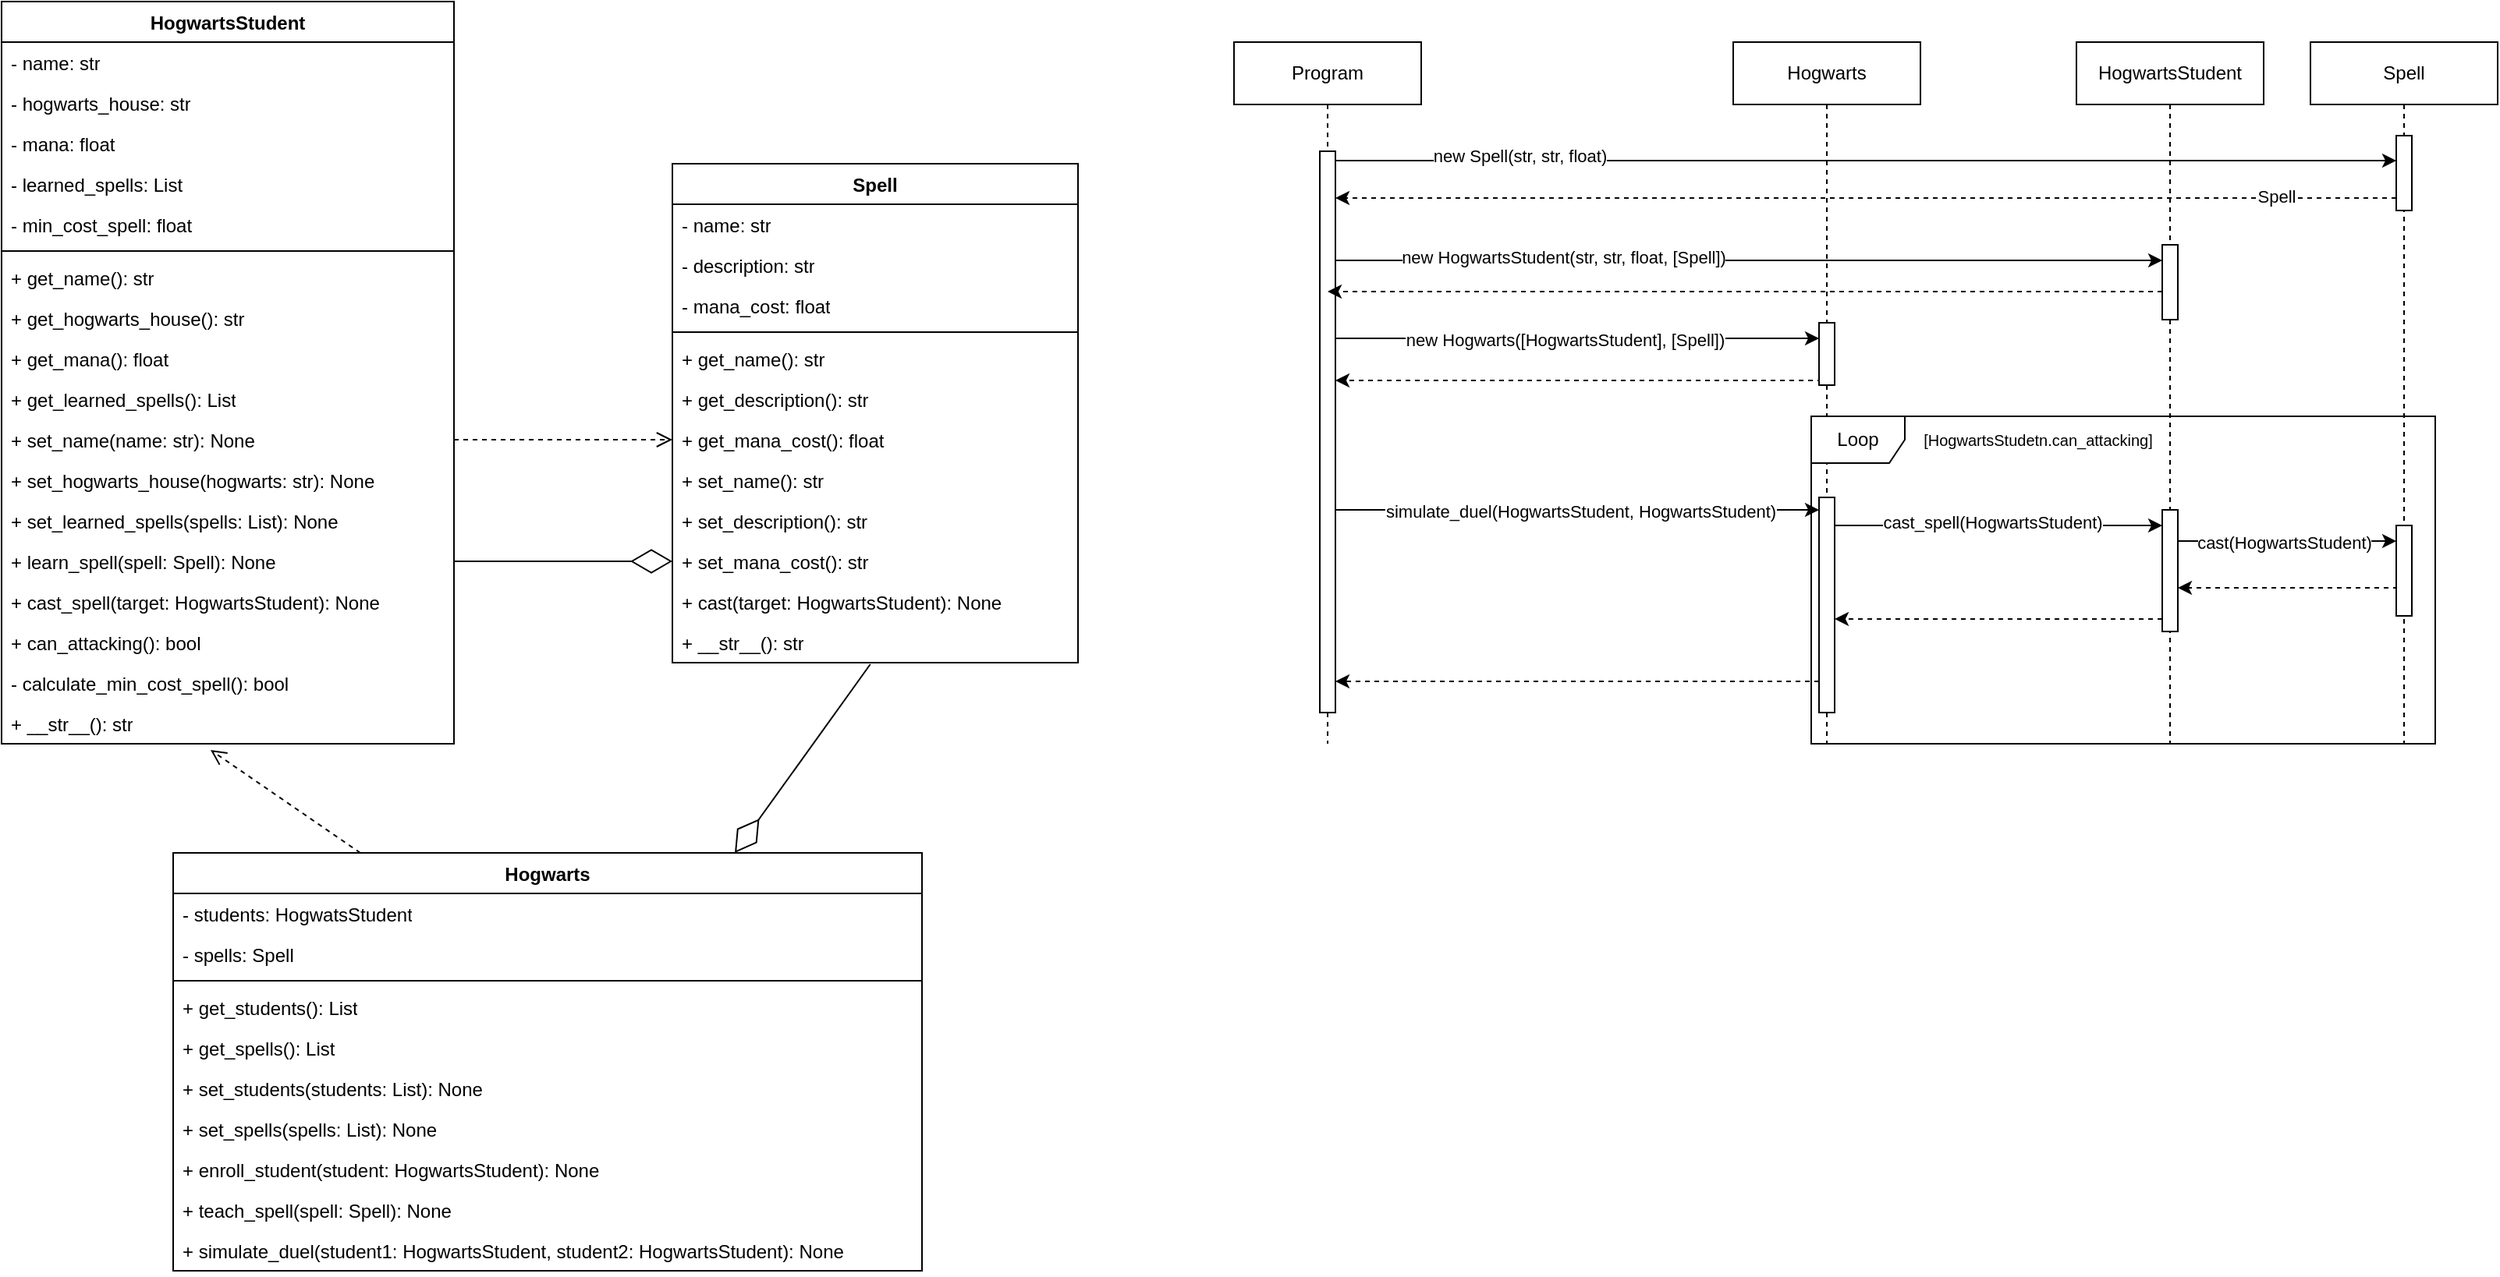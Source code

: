 <mxfile version="24.4.8" type="device">
  <diagram id="C5RBs43oDa-KdzZeNtuy" name="Page-1">
    <mxGraphModel dx="645" dy="689" grid="1" gridSize="10" guides="1" tooltips="1" connect="1" arrows="1" fold="1" page="1" pageScale="1" pageWidth="827" pageHeight="1169" math="0" shadow="0">
      <root>
        <mxCell id="WIyWlLk6GJQsqaUBKTNV-0" />
        <mxCell id="WIyWlLk6GJQsqaUBKTNV-1" parent="WIyWlLk6GJQsqaUBKTNV-0" />
        <mxCell id="NrNgkpMDVIVtLAmpbGIn-0" value="HogwartsStudent" style="swimlane;fontStyle=1;align=center;verticalAlign=top;childLayout=stackLayout;horizontal=1;startSize=26;horizontalStack=0;resizeParent=1;resizeParentMax=0;resizeLast=0;collapsible=1;marginBottom=0;whiteSpace=wrap;html=1;" parent="WIyWlLk6GJQsqaUBKTNV-1" vertex="1">
          <mxGeometry x="50" y="174" width="290" height="476" as="geometry" />
        </mxCell>
        <mxCell id="NrNgkpMDVIVtLAmpbGIn-1" value="- name: str" style="text;strokeColor=none;fillColor=none;align=left;verticalAlign=top;spacingLeft=4;spacingRight=4;overflow=hidden;rotatable=0;points=[[0,0.5],[1,0.5]];portConstraint=eastwest;whiteSpace=wrap;html=1;" parent="NrNgkpMDVIVtLAmpbGIn-0" vertex="1">
          <mxGeometry y="26" width="290" height="26" as="geometry" />
        </mxCell>
        <mxCell id="NrNgkpMDVIVtLAmpbGIn-4" value="- hogwarts_house: str" style="text;strokeColor=none;fillColor=none;align=left;verticalAlign=top;spacingLeft=4;spacingRight=4;overflow=hidden;rotatable=0;points=[[0,0.5],[1,0.5]];portConstraint=eastwest;whiteSpace=wrap;html=1;" parent="NrNgkpMDVIVtLAmpbGIn-0" vertex="1">
          <mxGeometry y="52" width="290" height="26" as="geometry" />
        </mxCell>
        <mxCell id="NrNgkpMDVIVtLAmpbGIn-5" value="- mana: float&lt;div&gt;&lt;br&gt;&lt;/div&gt;" style="text;strokeColor=none;fillColor=none;align=left;verticalAlign=top;spacingLeft=4;spacingRight=4;overflow=hidden;rotatable=0;points=[[0,0.5],[1,0.5]];portConstraint=eastwest;whiteSpace=wrap;html=1;" parent="NrNgkpMDVIVtLAmpbGIn-0" vertex="1">
          <mxGeometry y="78" width="290" height="26" as="geometry" />
        </mxCell>
        <mxCell id="NrNgkpMDVIVtLAmpbGIn-6" value="- learned_spells: List" style="text;strokeColor=none;fillColor=none;align=left;verticalAlign=top;spacingLeft=4;spacingRight=4;overflow=hidden;rotatable=0;points=[[0,0.5],[1,0.5]];portConstraint=eastwest;whiteSpace=wrap;html=1;" parent="NrNgkpMDVIVtLAmpbGIn-0" vertex="1">
          <mxGeometry y="104" width="290" height="26" as="geometry" />
        </mxCell>
        <mxCell id="Ttb9FLAZ6aujYkMbaEGD-44" value="- min_cost_spell: float" style="text;strokeColor=none;fillColor=none;align=left;verticalAlign=top;spacingLeft=4;spacingRight=4;overflow=hidden;rotatable=0;points=[[0,0.5],[1,0.5]];portConstraint=eastwest;whiteSpace=wrap;html=1;" vertex="1" parent="NrNgkpMDVIVtLAmpbGIn-0">
          <mxGeometry y="130" width="290" height="26" as="geometry" />
        </mxCell>
        <mxCell id="NrNgkpMDVIVtLAmpbGIn-2" value="" style="line;strokeWidth=1;fillColor=none;align=left;verticalAlign=middle;spacingTop=-1;spacingLeft=3;spacingRight=3;rotatable=0;labelPosition=right;points=[];portConstraint=eastwest;strokeColor=inherit;" parent="NrNgkpMDVIVtLAmpbGIn-0" vertex="1">
          <mxGeometry y="156" width="290" height="8" as="geometry" />
        </mxCell>
        <mxCell id="NrNgkpMDVIVtLAmpbGIn-3" value="+ get_name(): str" style="text;strokeColor=none;fillColor=none;align=left;verticalAlign=top;spacingLeft=4;spacingRight=4;overflow=hidden;rotatable=0;points=[[0,0.5],[1,0.5]];portConstraint=eastwest;whiteSpace=wrap;html=1;" parent="NrNgkpMDVIVtLAmpbGIn-0" vertex="1">
          <mxGeometry y="164" width="290" height="26" as="geometry" />
        </mxCell>
        <mxCell id="NrNgkpMDVIVtLAmpbGIn-7" value="+ get_hogwarts_house(): str" style="text;strokeColor=none;fillColor=none;align=left;verticalAlign=top;spacingLeft=4;spacingRight=4;overflow=hidden;rotatable=0;points=[[0,0.5],[1,0.5]];portConstraint=eastwest;whiteSpace=wrap;html=1;" parent="NrNgkpMDVIVtLAmpbGIn-0" vertex="1">
          <mxGeometry y="190" width="290" height="26" as="geometry" />
        </mxCell>
        <mxCell id="NrNgkpMDVIVtLAmpbGIn-8" value="+ get_mana(): float" style="text;strokeColor=none;fillColor=none;align=left;verticalAlign=top;spacingLeft=4;spacingRight=4;overflow=hidden;rotatable=0;points=[[0,0.5],[1,0.5]];portConstraint=eastwest;whiteSpace=wrap;html=1;" parent="NrNgkpMDVIVtLAmpbGIn-0" vertex="1">
          <mxGeometry y="216" width="290" height="26" as="geometry" />
        </mxCell>
        <mxCell id="NrNgkpMDVIVtLAmpbGIn-9" value="+ get_learned_spells(): List" style="text;strokeColor=none;fillColor=none;align=left;verticalAlign=top;spacingLeft=4;spacingRight=4;overflow=hidden;rotatable=0;points=[[0,0.5],[1,0.5]];portConstraint=eastwest;whiteSpace=wrap;html=1;" parent="NrNgkpMDVIVtLAmpbGIn-0" vertex="1">
          <mxGeometry y="242" width="290" height="26" as="geometry" />
        </mxCell>
        <mxCell id="NrNgkpMDVIVtLAmpbGIn-10" value="+ set_name(name: str): None" style="text;strokeColor=none;fillColor=none;align=left;verticalAlign=top;spacingLeft=4;spacingRight=4;overflow=hidden;rotatable=0;points=[[0,0.5],[1,0.5]];portConstraint=eastwest;whiteSpace=wrap;html=1;" parent="NrNgkpMDVIVtLAmpbGIn-0" vertex="1">
          <mxGeometry y="268" width="290" height="26" as="geometry" />
        </mxCell>
        <mxCell id="NrNgkpMDVIVtLAmpbGIn-11" value="+ set_hogwarts_house(hogwarts: str): None" style="text;strokeColor=none;fillColor=none;align=left;verticalAlign=top;spacingLeft=4;spacingRight=4;overflow=hidden;rotatable=0;points=[[0,0.5],[1,0.5]];portConstraint=eastwest;whiteSpace=wrap;html=1;" parent="NrNgkpMDVIVtLAmpbGIn-0" vertex="1">
          <mxGeometry y="294" width="290" height="26" as="geometry" />
        </mxCell>
        <mxCell id="NrNgkpMDVIVtLAmpbGIn-12" value="+ set_learned_spells(spells: List): None" style="text;strokeColor=none;fillColor=none;align=left;verticalAlign=top;spacingLeft=4;spacingRight=4;overflow=hidden;rotatable=0;points=[[0,0.5],[1,0.5]];portConstraint=eastwest;whiteSpace=wrap;html=1;" parent="NrNgkpMDVIVtLAmpbGIn-0" vertex="1">
          <mxGeometry y="320" width="290" height="26" as="geometry" />
        </mxCell>
        <mxCell id="NrNgkpMDVIVtLAmpbGIn-13" value="+ learn_spell(spell: Spell): None" style="text;strokeColor=none;fillColor=none;align=left;verticalAlign=top;spacingLeft=4;spacingRight=4;overflow=hidden;rotatable=0;points=[[0,0.5],[1,0.5]];portConstraint=eastwest;whiteSpace=wrap;html=1;" parent="NrNgkpMDVIVtLAmpbGIn-0" vertex="1">
          <mxGeometry y="346" width="290" height="26" as="geometry" />
        </mxCell>
        <mxCell id="NrNgkpMDVIVtLAmpbGIn-14" value="+ cast_spell(target: HogwartsStudent): None" style="text;strokeColor=none;fillColor=none;align=left;verticalAlign=top;spacingLeft=4;spacingRight=4;overflow=hidden;rotatable=0;points=[[0,0.5],[1,0.5]];portConstraint=eastwest;whiteSpace=wrap;html=1;" parent="NrNgkpMDVIVtLAmpbGIn-0" vertex="1">
          <mxGeometry y="372" width="290" height="26" as="geometry" />
        </mxCell>
        <mxCell id="Ttb9FLAZ6aujYkMbaEGD-42" value="+ can_attacking(): bool" style="text;strokeColor=none;fillColor=none;align=left;verticalAlign=top;spacingLeft=4;spacingRight=4;overflow=hidden;rotatable=0;points=[[0,0.5],[1,0.5]];portConstraint=eastwest;whiteSpace=wrap;html=1;" vertex="1" parent="NrNgkpMDVIVtLAmpbGIn-0">
          <mxGeometry y="398" width="290" height="26" as="geometry" />
        </mxCell>
        <mxCell id="Ttb9FLAZ6aujYkMbaEGD-43" value="- calculate_min_cost_spell&lt;span style=&quot;background-color: initial;&quot;&gt;(): bool&lt;/span&gt;" style="text;strokeColor=none;fillColor=none;align=left;verticalAlign=top;spacingLeft=4;spacingRight=4;overflow=hidden;rotatable=0;points=[[0,0.5],[1,0.5]];portConstraint=eastwest;whiteSpace=wrap;html=1;" vertex="1" parent="NrNgkpMDVIVtLAmpbGIn-0">
          <mxGeometry y="424" width="290" height="26" as="geometry" />
        </mxCell>
        <mxCell id="NrNgkpMDVIVtLAmpbGIn-15" value="+ __str__(): str" style="text;strokeColor=none;fillColor=none;align=left;verticalAlign=top;spacingLeft=4;spacingRight=4;overflow=hidden;rotatable=0;points=[[0,0.5],[1,0.5]];portConstraint=eastwest;whiteSpace=wrap;html=1;" parent="NrNgkpMDVIVtLAmpbGIn-0" vertex="1">
          <mxGeometry y="450" width="290" height="26" as="geometry" />
        </mxCell>
        <mxCell id="NrNgkpMDVIVtLAmpbGIn-17" value="Spell" style="swimlane;fontStyle=1;align=center;verticalAlign=top;childLayout=stackLayout;horizontal=1;startSize=26;horizontalStack=0;resizeParent=1;resizeParentMax=0;resizeLast=0;collapsible=1;marginBottom=0;whiteSpace=wrap;html=1;" parent="WIyWlLk6GJQsqaUBKTNV-1" vertex="1">
          <mxGeometry x="480" y="278" width="260" height="320" as="geometry" />
        </mxCell>
        <mxCell id="NrNgkpMDVIVtLAmpbGIn-21" value="- name: str" style="text;strokeColor=none;fillColor=none;align=left;verticalAlign=top;spacingLeft=4;spacingRight=4;overflow=hidden;rotatable=0;points=[[0,0.5],[1,0.5]];portConstraint=eastwest;whiteSpace=wrap;html=1;" parent="NrNgkpMDVIVtLAmpbGIn-17" vertex="1">
          <mxGeometry y="26" width="260" height="26" as="geometry" />
        </mxCell>
        <mxCell id="NrNgkpMDVIVtLAmpbGIn-22" value="- description: str" style="text;strokeColor=none;fillColor=none;align=left;verticalAlign=top;spacingLeft=4;spacingRight=4;overflow=hidden;rotatable=0;points=[[0,0.5],[1,0.5]];portConstraint=eastwest;whiteSpace=wrap;html=1;" parent="NrNgkpMDVIVtLAmpbGIn-17" vertex="1">
          <mxGeometry y="52" width="260" height="26" as="geometry" />
        </mxCell>
        <mxCell id="NrNgkpMDVIVtLAmpbGIn-18" value="- mana_cost: float" style="text;strokeColor=none;fillColor=none;align=left;verticalAlign=top;spacingLeft=4;spacingRight=4;overflow=hidden;rotatable=0;points=[[0,0.5],[1,0.5]];portConstraint=eastwest;whiteSpace=wrap;html=1;" parent="NrNgkpMDVIVtLAmpbGIn-17" vertex="1">
          <mxGeometry y="78" width="260" height="26" as="geometry" />
        </mxCell>
        <mxCell id="NrNgkpMDVIVtLAmpbGIn-19" value="" style="line;strokeWidth=1;fillColor=none;align=left;verticalAlign=middle;spacingTop=-1;spacingLeft=3;spacingRight=3;rotatable=0;labelPosition=right;points=[];portConstraint=eastwest;strokeColor=inherit;" parent="NrNgkpMDVIVtLAmpbGIn-17" vertex="1">
          <mxGeometry y="104" width="260" height="8" as="geometry" />
        </mxCell>
        <mxCell id="NrNgkpMDVIVtLAmpbGIn-20" value="+ get_name(): str" style="text;strokeColor=none;fillColor=none;align=left;verticalAlign=top;spacingLeft=4;spacingRight=4;overflow=hidden;rotatable=0;points=[[0,0.5],[1,0.5]];portConstraint=eastwest;whiteSpace=wrap;html=1;" parent="NrNgkpMDVIVtLAmpbGIn-17" vertex="1">
          <mxGeometry y="112" width="260" height="26" as="geometry" />
        </mxCell>
        <mxCell id="NrNgkpMDVIVtLAmpbGIn-23" value="+ get_description(): str" style="text;strokeColor=none;fillColor=none;align=left;verticalAlign=top;spacingLeft=4;spacingRight=4;overflow=hidden;rotatable=0;points=[[0,0.5],[1,0.5]];portConstraint=eastwest;whiteSpace=wrap;html=1;" parent="NrNgkpMDVIVtLAmpbGIn-17" vertex="1">
          <mxGeometry y="138" width="260" height="26" as="geometry" />
        </mxCell>
        <mxCell id="NrNgkpMDVIVtLAmpbGIn-24" value="+ get_mana_cost(): float" style="text;strokeColor=none;fillColor=none;align=left;verticalAlign=top;spacingLeft=4;spacingRight=4;overflow=hidden;rotatable=0;points=[[0,0.5],[1,0.5]];portConstraint=eastwest;whiteSpace=wrap;html=1;" parent="NrNgkpMDVIVtLAmpbGIn-17" vertex="1">
          <mxGeometry y="164" width="260" height="26" as="geometry" />
        </mxCell>
        <mxCell id="NrNgkpMDVIVtLAmpbGIn-25" value="+ set_name(): str" style="text;strokeColor=none;fillColor=none;align=left;verticalAlign=top;spacingLeft=4;spacingRight=4;overflow=hidden;rotatable=0;points=[[0,0.5],[1,0.5]];portConstraint=eastwest;whiteSpace=wrap;html=1;" parent="NrNgkpMDVIVtLAmpbGIn-17" vertex="1">
          <mxGeometry y="190" width="260" height="26" as="geometry" />
        </mxCell>
        <mxCell id="NrNgkpMDVIVtLAmpbGIn-26" value="+ set_description(): str" style="text;strokeColor=none;fillColor=none;align=left;verticalAlign=top;spacingLeft=4;spacingRight=4;overflow=hidden;rotatable=0;points=[[0,0.5],[1,0.5]];portConstraint=eastwest;whiteSpace=wrap;html=1;" parent="NrNgkpMDVIVtLAmpbGIn-17" vertex="1">
          <mxGeometry y="216" width="260" height="26" as="geometry" />
        </mxCell>
        <mxCell id="NrNgkpMDVIVtLAmpbGIn-27" value="+ set_mana_cost(): str" style="text;strokeColor=none;fillColor=none;align=left;verticalAlign=top;spacingLeft=4;spacingRight=4;overflow=hidden;rotatable=0;points=[[0,0.5],[1,0.5]];portConstraint=eastwest;whiteSpace=wrap;html=1;" parent="NrNgkpMDVIVtLAmpbGIn-17" vertex="1">
          <mxGeometry y="242" width="260" height="26" as="geometry" />
        </mxCell>
        <mxCell id="NrNgkpMDVIVtLAmpbGIn-28" value="+ cast(target: HogwartsStudent): None" style="text;strokeColor=none;fillColor=none;align=left;verticalAlign=top;spacingLeft=4;spacingRight=4;overflow=hidden;rotatable=0;points=[[0,0.5],[1,0.5]];portConstraint=eastwest;whiteSpace=wrap;html=1;" parent="NrNgkpMDVIVtLAmpbGIn-17" vertex="1">
          <mxGeometry y="268" width="260" height="26" as="geometry" />
        </mxCell>
        <mxCell id="NrNgkpMDVIVtLAmpbGIn-29" value="+ __str__(): str" style="text;strokeColor=none;fillColor=none;align=left;verticalAlign=top;spacingLeft=4;spacingRight=4;overflow=hidden;rotatable=0;points=[[0,0.5],[1,0.5]];portConstraint=eastwest;whiteSpace=wrap;html=1;" parent="NrNgkpMDVIVtLAmpbGIn-17" vertex="1">
          <mxGeometry y="294" width="260" height="26" as="geometry" />
        </mxCell>
        <mxCell id="NrNgkpMDVIVtLAmpbGIn-30" value="Hogwarts" style="swimlane;fontStyle=1;align=center;verticalAlign=top;childLayout=stackLayout;horizontal=1;startSize=26;horizontalStack=0;resizeParent=1;resizeParentMax=0;resizeLast=0;collapsible=1;marginBottom=0;whiteSpace=wrap;html=1;" parent="WIyWlLk6GJQsqaUBKTNV-1" vertex="1">
          <mxGeometry x="160" y="720" width="480" height="268" as="geometry" />
        </mxCell>
        <mxCell id="NrNgkpMDVIVtLAmpbGIn-31" value="- students: HogwatsStudent" style="text;strokeColor=none;fillColor=none;align=left;verticalAlign=top;spacingLeft=4;spacingRight=4;overflow=hidden;rotatable=0;points=[[0,0.5],[1,0.5]];portConstraint=eastwest;whiteSpace=wrap;html=1;" parent="NrNgkpMDVIVtLAmpbGIn-30" vertex="1">
          <mxGeometry y="26" width="480" height="26" as="geometry" />
        </mxCell>
        <mxCell id="NrNgkpMDVIVtLAmpbGIn-34" value="- spells: Spell" style="text;strokeColor=none;fillColor=none;align=left;verticalAlign=top;spacingLeft=4;spacingRight=4;overflow=hidden;rotatable=0;points=[[0,0.5],[1,0.5]];portConstraint=eastwest;whiteSpace=wrap;html=1;" parent="NrNgkpMDVIVtLAmpbGIn-30" vertex="1">
          <mxGeometry y="52" width="480" height="26" as="geometry" />
        </mxCell>
        <mxCell id="NrNgkpMDVIVtLAmpbGIn-32" value="" style="line;strokeWidth=1;fillColor=none;align=left;verticalAlign=middle;spacingTop=-1;spacingLeft=3;spacingRight=3;rotatable=0;labelPosition=right;points=[];portConstraint=eastwest;strokeColor=inherit;" parent="NrNgkpMDVIVtLAmpbGIn-30" vertex="1">
          <mxGeometry y="78" width="480" height="8" as="geometry" />
        </mxCell>
        <mxCell id="NrNgkpMDVIVtLAmpbGIn-33" value="+ get_students(): List" style="text;strokeColor=none;fillColor=none;align=left;verticalAlign=top;spacingLeft=4;spacingRight=4;overflow=hidden;rotatable=0;points=[[0,0.5],[1,0.5]];portConstraint=eastwest;whiteSpace=wrap;html=1;" parent="NrNgkpMDVIVtLAmpbGIn-30" vertex="1">
          <mxGeometry y="86" width="480" height="26" as="geometry" />
        </mxCell>
        <mxCell id="NrNgkpMDVIVtLAmpbGIn-35" value="+ get_spells(): List" style="text;strokeColor=none;fillColor=none;align=left;verticalAlign=top;spacingLeft=4;spacingRight=4;overflow=hidden;rotatable=0;points=[[0,0.5],[1,0.5]];portConstraint=eastwest;whiteSpace=wrap;html=1;" parent="NrNgkpMDVIVtLAmpbGIn-30" vertex="1">
          <mxGeometry y="112" width="480" height="26" as="geometry" />
        </mxCell>
        <mxCell id="NrNgkpMDVIVtLAmpbGIn-36" value="+ set_students(students: List): None" style="text;strokeColor=none;fillColor=none;align=left;verticalAlign=top;spacingLeft=4;spacingRight=4;overflow=hidden;rotatable=0;points=[[0,0.5],[1,0.5]];portConstraint=eastwest;whiteSpace=wrap;html=1;" parent="NrNgkpMDVIVtLAmpbGIn-30" vertex="1">
          <mxGeometry y="138" width="480" height="26" as="geometry" />
        </mxCell>
        <mxCell id="NrNgkpMDVIVtLAmpbGIn-37" value="+ set_spells(spells: List): None" style="text;strokeColor=none;fillColor=none;align=left;verticalAlign=top;spacingLeft=4;spacingRight=4;overflow=hidden;rotatable=0;points=[[0,0.5],[1,0.5]];portConstraint=eastwest;whiteSpace=wrap;html=1;" parent="NrNgkpMDVIVtLAmpbGIn-30" vertex="1">
          <mxGeometry y="164" width="480" height="26" as="geometry" />
        </mxCell>
        <mxCell id="NrNgkpMDVIVtLAmpbGIn-38" value="+ enroll_student(student: HogwartsStudent): None" style="text;strokeColor=none;fillColor=none;align=left;verticalAlign=top;spacingLeft=4;spacingRight=4;overflow=hidden;rotatable=0;points=[[0,0.5],[1,0.5]];portConstraint=eastwest;whiteSpace=wrap;html=1;" parent="NrNgkpMDVIVtLAmpbGIn-30" vertex="1">
          <mxGeometry y="190" width="480" height="26" as="geometry" />
        </mxCell>
        <mxCell id="NrNgkpMDVIVtLAmpbGIn-39" value="+ teach_spell(spell: Spell): None" style="text;strokeColor=none;fillColor=none;align=left;verticalAlign=top;spacingLeft=4;spacingRight=4;overflow=hidden;rotatable=0;points=[[0,0.5],[1,0.5]];portConstraint=eastwest;whiteSpace=wrap;html=1;" parent="NrNgkpMDVIVtLAmpbGIn-30" vertex="1">
          <mxGeometry y="216" width="480" height="26" as="geometry" />
        </mxCell>
        <mxCell id="NrNgkpMDVIVtLAmpbGIn-40" value="+ simulate_duel(student1: HogwartsStudent, student2: HogwartsStudent): None" style="text;strokeColor=none;fillColor=none;align=left;verticalAlign=top;spacingLeft=4;spacingRight=4;overflow=hidden;rotatable=0;points=[[0,0.5],[1,0.5]];portConstraint=eastwest;whiteSpace=wrap;html=1;" parent="NrNgkpMDVIVtLAmpbGIn-30" vertex="1">
          <mxGeometry y="242" width="480" height="26" as="geometry" />
        </mxCell>
        <mxCell id="NrNgkpMDVIVtLAmpbGIn-45" value="" style="html=1;verticalAlign=bottom;endArrow=open;dashed=1;endSize=8;curved=0;rounded=0;entryX=0.462;entryY=1.154;entryDx=0;entryDy=0;entryPerimeter=0;exitX=0.25;exitY=0;exitDx=0;exitDy=0;" parent="WIyWlLk6GJQsqaUBKTNV-1" source="NrNgkpMDVIVtLAmpbGIn-30" target="NrNgkpMDVIVtLAmpbGIn-15" edge="1">
          <mxGeometry relative="1" as="geometry">
            <mxPoint x="380" y="690" as="sourcePoint" />
            <mxPoint x="300" y="690" as="targetPoint" />
          </mxGeometry>
        </mxCell>
        <mxCell id="NrNgkpMDVIVtLAmpbGIn-46" value="" style="html=1;verticalAlign=bottom;endArrow=open;dashed=1;endSize=8;curved=0;rounded=0;exitX=1;exitY=0.5;exitDx=0;exitDy=0;entryX=0;entryY=0.5;entryDx=0;entryDy=0;" parent="WIyWlLk6GJQsqaUBKTNV-1" source="NrNgkpMDVIVtLAmpbGIn-10" target="NrNgkpMDVIVtLAmpbGIn-24" edge="1">
          <mxGeometry relative="1" as="geometry">
            <mxPoint x="454" y="520" as="sourcePoint" />
            <mxPoint x="374" y="520" as="targetPoint" />
          </mxGeometry>
        </mxCell>
        <mxCell id="NrNgkpMDVIVtLAmpbGIn-49" value="" style="endArrow=diamondThin;endFill=0;endSize=24;html=1;rounded=0;entryX=0.75;entryY=0;entryDx=0;entryDy=0;exitX=0.488;exitY=1.038;exitDx=0;exitDy=0;exitPerimeter=0;" parent="WIyWlLk6GJQsqaUBKTNV-1" source="NrNgkpMDVIVtLAmpbGIn-29" target="NrNgkpMDVIVtLAmpbGIn-30" edge="1">
          <mxGeometry width="160" relative="1" as="geometry">
            <mxPoint x="680" y="680" as="sourcePoint" />
            <mxPoint x="520" y="680" as="targetPoint" />
          </mxGeometry>
        </mxCell>
        <mxCell id="NrNgkpMDVIVtLAmpbGIn-51" value="" style="endArrow=diamondThin;endFill=0;endSize=24;html=1;rounded=0;entryX=0;entryY=0.5;entryDx=0;entryDy=0;exitX=1;exitY=0.5;exitDx=0;exitDy=0;" parent="WIyWlLk6GJQsqaUBKTNV-1" source="NrNgkpMDVIVtLAmpbGIn-13" target="NrNgkpMDVIVtLAmpbGIn-27" edge="1">
          <mxGeometry width="160" relative="1" as="geometry">
            <mxPoint x="477" y="540" as="sourcePoint" />
            <mxPoint x="390" y="661" as="targetPoint" />
          </mxGeometry>
        </mxCell>
        <mxCell id="Ttb9FLAZ6aujYkMbaEGD-8" value="Program" style="shape=umlLifeline;perimeter=lifelinePerimeter;whiteSpace=wrap;html=1;container=1;dropTarget=0;collapsible=0;recursiveResize=0;outlineConnect=0;portConstraint=eastwest;newEdgeStyle={&quot;curved&quot;:0,&quot;rounded&quot;:0};" vertex="1" parent="WIyWlLk6GJQsqaUBKTNV-1">
          <mxGeometry x="840" y="200" width="120" height="450" as="geometry" />
        </mxCell>
        <mxCell id="Ttb9FLAZ6aujYkMbaEGD-5" value="" style="html=1;points=[[0,0,0,0,5],[0,1,0,0,-5],[1,0,0,0,5],[1,1,0,0,-5]];perimeter=orthogonalPerimeter;outlineConnect=0;targetShapes=umlLifeline;portConstraint=eastwest;newEdgeStyle={&quot;curved&quot;:0,&quot;rounded&quot;:0};direction=west;" vertex="1" parent="Ttb9FLAZ6aujYkMbaEGD-8">
          <mxGeometry x="55" y="70" width="10" height="360" as="geometry" />
        </mxCell>
        <mxCell id="Ttb9FLAZ6aujYkMbaEGD-9" value="Hogwarts" style="shape=umlLifeline;perimeter=lifelinePerimeter;whiteSpace=wrap;html=1;container=1;dropTarget=0;collapsible=0;recursiveResize=0;outlineConnect=0;portConstraint=eastwest;newEdgeStyle={&quot;curved&quot;:0,&quot;rounded&quot;:0};" vertex="1" parent="WIyWlLk6GJQsqaUBKTNV-1">
          <mxGeometry x="1160" y="200" width="120" height="450" as="geometry" />
        </mxCell>
        <mxCell id="Ttb9FLAZ6aujYkMbaEGD-12" value="" style="html=1;points=[[0,0,0,0,5],[0,1,0,0,-5],[1,0,0,0,5],[1,1,0,0,-5]];perimeter=orthogonalPerimeter;outlineConnect=0;targetShapes=umlLifeline;portConstraint=eastwest;newEdgeStyle={&quot;curved&quot;:0,&quot;rounded&quot;:0};" vertex="1" parent="Ttb9FLAZ6aujYkMbaEGD-9">
          <mxGeometry x="55" y="180" width="10" height="40" as="geometry" />
        </mxCell>
        <mxCell id="Ttb9FLAZ6aujYkMbaEGD-20" value="" style="html=1;points=[[0,0,0,0,5],[0,1,0,0,-5],[1,0,0,0,5],[1,1,0,0,-5]];perimeter=orthogonalPerimeter;outlineConnect=0;targetShapes=umlLifeline;portConstraint=eastwest;newEdgeStyle={&quot;curved&quot;:0,&quot;rounded&quot;:0};" vertex="1" parent="Ttb9FLAZ6aujYkMbaEGD-9">
          <mxGeometry x="55" y="292" width="10" height="138" as="geometry" />
        </mxCell>
        <mxCell id="Ttb9FLAZ6aujYkMbaEGD-10" value="HogwartsStudent" style="shape=umlLifeline;perimeter=lifelinePerimeter;whiteSpace=wrap;html=1;container=1;dropTarget=0;collapsible=0;recursiveResize=0;outlineConnect=0;portConstraint=eastwest;newEdgeStyle={&quot;curved&quot;:0,&quot;rounded&quot;:0};" vertex="1" parent="WIyWlLk6GJQsqaUBKTNV-1">
          <mxGeometry x="1380" y="200" width="120" height="450" as="geometry" />
        </mxCell>
        <mxCell id="Ttb9FLAZ6aujYkMbaEGD-15" value="" style="html=1;points=[[0,0,0,0,5],[0,1,0,0,-5],[1,0,0,0,5],[1,1,0,0,-5]];perimeter=orthogonalPerimeter;outlineConnect=0;targetShapes=umlLifeline;portConstraint=eastwest;newEdgeStyle={&quot;curved&quot;:0,&quot;rounded&quot;:0};" vertex="1" parent="Ttb9FLAZ6aujYkMbaEGD-10">
          <mxGeometry x="55" y="130" width="10" height="48" as="geometry" />
        </mxCell>
        <mxCell id="Ttb9FLAZ6aujYkMbaEGD-19" value="" style="html=1;points=[[0,0,0,0,5],[0,1,0,0,-5],[1,0,0,0,5],[1,1,0,0,-5]];perimeter=orthogonalPerimeter;outlineConnect=0;targetShapes=umlLifeline;portConstraint=eastwest;newEdgeStyle={&quot;curved&quot;:0,&quot;rounded&quot;:0};" vertex="1" parent="Ttb9FLAZ6aujYkMbaEGD-10">
          <mxGeometry x="55" y="300" width="10" height="78" as="geometry" />
        </mxCell>
        <mxCell id="Ttb9FLAZ6aujYkMbaEGD-11" style="edgeStyle=orthogonalEdgeStyle;rounded=0;orthogonalLoop=1;jettySize=auto;html=1;curved=0;" edge="1" parent="WIyWlLk6GJQsqaUBKTNV-1" source="Ttb9FLAZ6aujYkMbaEGD-5" target="Ttb9FLAZ6aujYkMbaEGD-12">
          <mxGeometry relative="1" as="geometry">
            <mxPoint x="1070" y="330" as="targetPoint" />
            <Array as="points">
              <mxPoint x="1060" y="390" />
              <mxPoint x="1060" y="390" />
            </Array>
          </mxGeometry>
        </mxCell>
        <mxCell id="Ttb9FLAZ6aujYkMbaEGD-13" value="new Hogwarts([HogwartsStudent], [Spell])" style="edgeLabel;html=1;align=center;verticalAlign=middle;resizable=0;points=[];" vertex="1" connectable="0" parent="Ttb9FLAZ6aujYkMbaEGD-11">
          <mxGeometry x="-0.23" y="-2" relative="1" as="geometry">
            <mxPoint x="27" y="-1" as="offset" />
          </mxGeometry>
        </mxCell>
        <mxCell id="Ttb9FLAZ6aujYkMbaEGD-14" style="edgeStyle=orthogonalEdgeStyle;rounded=0;orthogonalLoop=1;jettySize=auto;html=1;curved=0;exitX=0;exitY=1;exitDx=0;exitDy=-5;exitPerimeter=0;dashed=1;" edge="1" parent="WIyWlLk6GJQsqaUBKTNV-1" source="Ttb9FLAZ6aujYkMbaEGD-12" target="Ttb9FLAZ6aujYkMbaEGD-5">
          <mxGeometry relative="1" as="geometry">
            <Array as="points">
              <mxPoint x="990" y="417" />
              <mxPoint x="990" y="417" />
            </Array>
          </mxGeometry>
        </mxCell>
        <mxCell id="Ttb9FLAZ6aujYkMbaEGD-16" style="edgeStyle=orthogonalEdgeStyle;rounded=0;orthogonalLoop=1;jettySize=auto;html=1;curved=0;" edge="1" parent="WIyWlLk6GJQsqaUBKTNV-1" target="Ttb9FLAZ6aujYkMbaEGD-15">
          <mxGeometry relative="1" as="geometry">
            <mxPoint x="905" y="340" as="sourcePoint" />
            <Array as="points">
              <mxPoint x="905" y="340" />
            </Array>
          </mxGeometry>
        </mxCell>
        <mxCell id="Ttb9FLAZ6aujYkMbaEGD-17" value="new HogwartsStudent(str, str, float, [Spell])" style="edgeLabel;html=1;align=center;verticalAlign=middle;resizable=0;points=[];" vertex="1" connectable="0" parent="Ttb9FLAZ6aujYkMbaEGD-16">
          <mxGeometry x="0.051" y="2" relative="1" as="geometry">
            <mxPoint x="-133" as="offset" />
          </mxGeometry>
        </mxCell>
        <mxCell id="Ttb9FLAZ6aujYkMbaEGD-18" style="edgeStyle=orthogonalEdgeStyle;rounded=0;orthogonalLoop=1;jettySize=auto;html=1;curved=0;dashed=1;" edge="1" parent="WIyWlLk6GJQsqaUBKTNV-1" source="Ttb9FLAZ6aujYkMbaEGD-15" target="Ttb9FLAZ6aujYkMbaEGD-8">
          <mxGeometry relative="1" as="geometry">
            <Array as="points">
              <mxPoint x="1310" y="360" />
              <mxPoint x="1310" y="360" />
            </Array>
          </mxGeometry>
        </mxCell>
        <mxCell id="Ttb9FLAZ6aujYkMbaEGD-21" style="edgeStyle=orthogonalEdgeStyle;rounded=0;orthogonalLoop=1;jettySize=auto;html=1;curved=0;" edge="1" parent="WIyWlLk6GJQsqaUBKTNV-1" source="Ttb9FLAZ6aujYkMbaEGD-5" target="Ttb9FLAZ6aujYkMbaEGD-20">
          <mxGeometry relative="1" as="geometry">
            <Array as="points">
              <mxPoint x="1070" y="500" />
              <mxPoint x="1070" y="500" />
            </Array>
          </mxGeometry>
        </mxCell>
        <mxCell id="Ttb9FLAZ6aujYkMbaEGD-23" value="simulate_duel(HogwartsStudent, HogwartsStudent)" style="edgeLabel;html=1;align=center;verticalAlign=middle;resizable=0;points=[];" vertex="1" connectable="0" parent="Ttb9FLAZ6aujYkMbaEGD-21">
          <mxGeometry x="0.037" y="-1" relative="1" as="geometry">
            <mxPoint x="-4" as="offset" />
          </mxGeometry>
        </mxCell>
        <mxCell id="Ttb9FLAZ6aujYkMbaEGD-24" value="Spell" style="shape=umlLifeline;perimeter=lifelinePerimeter;whiteSpace=wrap;html=1;container=1;dropTarget=0;collapsible=0;recursiveResize=0;outlineConnect=0;portConstraint=eastwest;newEdgeStyle={&quot;curved&quot;:0,&quot;rounded&quot;:0};" vertex="1" parent="WIyWlLk6GJQsqaUBKTNV-1">
          <mxGeometry x="1530" y="200" width="120" height="450" as="geometry" />
        </mxCell>
        <mxCell id="Ttb9FLAZ6aujYkMbaEGD-25" value="" style="html=1;points=[[0,0,0,0,5],[0,1,0,0,-5],[1,0,0,0,5],[1,1,0,0,-5]];perimeter=orthogonalPerimeter;outlineConnect=0;targetShapes=umlLifeline;portConstraint=eastwest;newEdgeStyle={&quot;curved&quot;:0,&quot;rounded&quot;:0};" vertex="1" parent="Ttb9FLAZ6aujYkMbaEGD-24">
          <mxGeometry x="55" y="60" width="10" height="48" as="geometry" />
        </mxCell>
        <mxCell id="Ttb9FLAZ6aujYkMbaEGD-26" value="" style="html=1;points=[[0,0,0,0,5],[0,1,0,0,-5],[1,0,0,0,5],[1,1,0,0,-5]];perimeter=orthogonalPerimeter;outlineConnect=0;targetShapes=umlLifeline;portConstraint=eastwest;newEdgeStyle={&quot;curved&quot;:0,&quot;rounded&quot;:0};" vertex="1" parent="Ttb9FLAZ6aujYkMbaEGD-24">
          <mxGeometry x="55" y="310" width="10" height="58" as="geometry" />
        </mxCell>
        <mxCell id="Ttb9FLAZ6aujYkMbaEGD-27" style="edgeStyle=orthogonalEdgeStyle;rounded=0;orthogonalLoop=1;jettySize=auto;html=1;curved=0;" edge="1" parent="WIyWlLk6GJQsqaUBKTNV-1" source="Ttb9FLAZ6aujYkMbaEGD-20" target="Ttb9FLAZ6aujYkMbaEGD-19">
          <mxGeometry relative="1" as="geometry">
            <Array as="points">
              <mxPoint x="1290" y="510" />
              <mxPoint x="1290" y="510" />
            </Array>
          </mxGeometry>
        </mxCell>
        <mxCell id="Ttb9FLAZ6aujYkMbaEGD-28" value="cast_spell(HogwartsStudent)" style="edgeLabel;html=1;align=center;verticalAlign=middle;resizable=0;points=[];" vertex="1" connectable="0" parent="Ttb9FLAZ6aujYkMbaEGD-27">
          <mxGeometry x="-0.044" y="2" relative="1" as="geometry">
            <mxPoint as="offset" />
          </mxGeometry>
        </mxCell>
        <mxCell id="Ttb9FLAZ6aujYkMbaEGD-29" style="edgeStyle=orthogonalEdgeStyle;rounded=0;orthogonalLoop=1;jettySize=auto;html=1;curved=0;" edge="1" parent="WIyWlLk6GJQsqaUBKTNV-1" source="Ttb9FLAZ6aujYkMbaEGD-19" target="Ttb9FLAZ6aujYkMbaEGD-26">
          <mxGeometry relative="1" as="geometry">
            <Array as="points">
              <mxPoint x="1550" y="520" />
              <mxPoint x="1550" y="520" />
            </Array>
          </mxGeometry>
        </mxCell>
        <mxCell id="Ttb9FLAZ6aujYkMbaEGD-30" value="cast(HogwartsStudent)" style="edgeLabel;html=1;align=center;verticalAlign=middle;resizable=0;points=[];" vertex="1" connectable="0" parent="Ttb9FLAZ6aujYkMbaEGD-29">
          <mxGeometry x="-0.039" y="-1" relative="1" as="geometry">
            <mxPoint as="offset" />
          </mxGeometry>
        </mxCell>
        <mxCell id="Ttb9FLAZ6aujYkMbaEGD-31" style="edgeStyle=orthogonalEdgeStyle;rounded=0;orthogonalLoop=1;jettySize=auto;html=1;curved=0;exitX=0;exitY=1;exitDx=0;exitDy=-5;exitPerimeter=0;dashed=1;" edge="1" parent="WIyWlLk6GJQsqaUBKTNV-1" source="Ttb9FLAZ6aujYkMbaEGD-26" target="Ttb9FLAZ6aujYkMbaEGD-19">
          <mxGeometry relative="1" as="geometry">
            <Array as="points">
              <mxPoint x="1585" y="550" />
            </Array>
          </mxGeometry>
        </mxCell>
        <mxCell id="Ttb9FLAZ6aujYkMbaEGD-32" style="edgeStyle=orthogonalEdgeStyle;rounded=0;orthogonalLoop=1;jettySize=auto;html=1;curved=0;dashed=1;" edge="1" parent="WIyWlLk6GJQsqaUBKTNV-1" source="Ttb9FLAZ6aujYkMbaEGD-19" target="Ttb9FLAZ6aujYkMbaEGD-20">
          <mxGeometry relative="1" as="geometry">
            <Array as="points">
              <mxPoint x="1330" y="570" />
              <mxPoint x="1330" y="570" />
            </Array>
          </mxGeometry>
        </mxCell>
        <mxCell id="Ttb9FLAZ6aujYkMbaEGD-33" style="edgeStyle=orthogonalEdgeStyle;rounded=0;orthogonalLoop=1;jettySize=auto;html=1;curved=0;dashed=1;" edge="1" parent="WIyWlLk6GJQsqaUBKTNV-1" source="Ttb9FLAZ6aujYkMbaEGD-20" target="Ttb9FLAZ6aujYkMbaEGD-5">
          <mxGeometry relative="1" as="geometry">
            <Array as="points">
              <mxPoint x="1060" y="610" />
              <mxPoint x="1060" y="610" />
            </Array>
          </mxGeometry>
        </mxCell>
        <mxCell id="Ttb9FLAZ6aujYkMbaEGD-35" style="edgeStyle=orthogonalEdgeStyle;rounded=0;orthogonalLoop=1;jettySize=auto;html=1;curved=0;" edge="1" parent="WIyWlLk6GJQsqaUBKTNV-1" source="Ttb9FLAZ6aujYkMbaEGD-5" target="Ttb9FLAZ6aujYkMbaEGD-25">
          <mxGeometry relative="1" as="geometry">
            <Array as="points">
              <mxPoint x="1090" y="276" />
              <mxPoint x="1090" y="276" />
            </Array>
          </mxGeometry>
        </mxCell>
        <mxCell id="Ttb9FLAZ6aujYkMbaEGD-36" value="new Spell(str, str, float)" style="edgeLabel;html=1;align=center;verticalAlign=middle;resizable=0;points=[];" vertex="1" connectable="0" parent="Ttb9FLAZ6aujYkMbaEGD-35">
          <mxGeometry x="-0.654" y="3" relative="1" as="geometry">
            <mxPoint as="offset" />
          </mxGeometry>
        </mxCell>
        <mxCell id="Ttb9FLAZ6aujYkMbaEGD-37" style="edgeStyle=orthogonalEdgeStyle;rounded=0;orthogonalLoop=1;jettySize=auto;html=1;curved=0;dashed=1;" edge="1" parent="WIyWlLk6GJQsqaUBKTNV-1" source="Ttb9FLAZ6aujYkMbaEGD-25" target="Ttb9FLAZ6aujYkMbaEGD-5">
          <mxGeometry relative="1" as="geometry">
            <Array as="points">
              <mxPoint x="1250" y="300" />
              <mxPoint x="1250" y="300" />
            </Array>
          </mxGeometry>
        </mxCell>
        <mxCell id="Ttb9FLAZ6aujYkMbaEGD-38" value="Spell" style="edgeLabel;html=1;align=center;verticalAlign=middle;resizable=0;points=[];" vertex="1" connectable="0" parent="Ttb9FLAZ6aujYkMbaEGD-37">
          <mxGeometry x="-0.772" y="-1" relative="1" as="geometry">
            <mxPoint as="offset" />
          </mxGeometry>
        </mxCell>
        <mxCell id="Ttb9FLAZ6aujYkMbaEGD-40" value="Loop" style="shape=umlFrame;whiteSpace=wrap;html=1;pointerEvents=0;width=60;height=30;" vertex="1" parent="WIyWlLk6GJQsqaUBKTNV-1">
          <mxGeometry x="1210" y="440" width="400" height="210" as="geometry" />
        </mxCell>
        <mxCell id="Ttb9FLAZ6aujYkMbaEGD-41" value="[HogwartsStudetn.can_attacking]" style="text;html=1;align=center;verticalAlign=middle;resizable=0;points=[];autosize=1;strokeColor=none;fillColor=none;fontSize=10;" vertex="1" parent="WIyWlLk6GJQsqaUBKTNV-1">
          <mxGeometry x="1270" y="440" width="170" height="30" as="geometry" />
        </mxCell>
      </root>
    </mxGraphModel>
  </diagram>
</mxfile>
